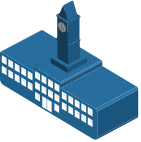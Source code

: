 <mxfile version="14.8.3" type="github">
  <diagram id="K0j5OCTELVZv-EC5O6D2" name="Page-1">
    <mxGraphModel dx="909" dy="536" grid="1" gridSize="10" guides="1" tooltips="1" connect="1" arrows="1" fold="1" page="1" pageScale="1" pageWidth="850" pageHeight="1100" math="0" shadow="0">
      <root>
        <mxCell id="0" />
        <mxCell id="1" parent="0" />
        <mxCell id="yJGauPnEhfRK39gL0J9s-1" value="" style="points=[];aspect=fixed;html=1;align=center;shadow=0;dashed=0;image;image=img/lib/allied_telesis/buildings/School_Building.svg;" vertex="1" parent="1">
          <mxGeometry x="50" y="190" width="69.24" height="70" as="geometry" />
        </mxCell>
      </root>
    </mxGraphModel>
  </diagram>
</mxfile>
